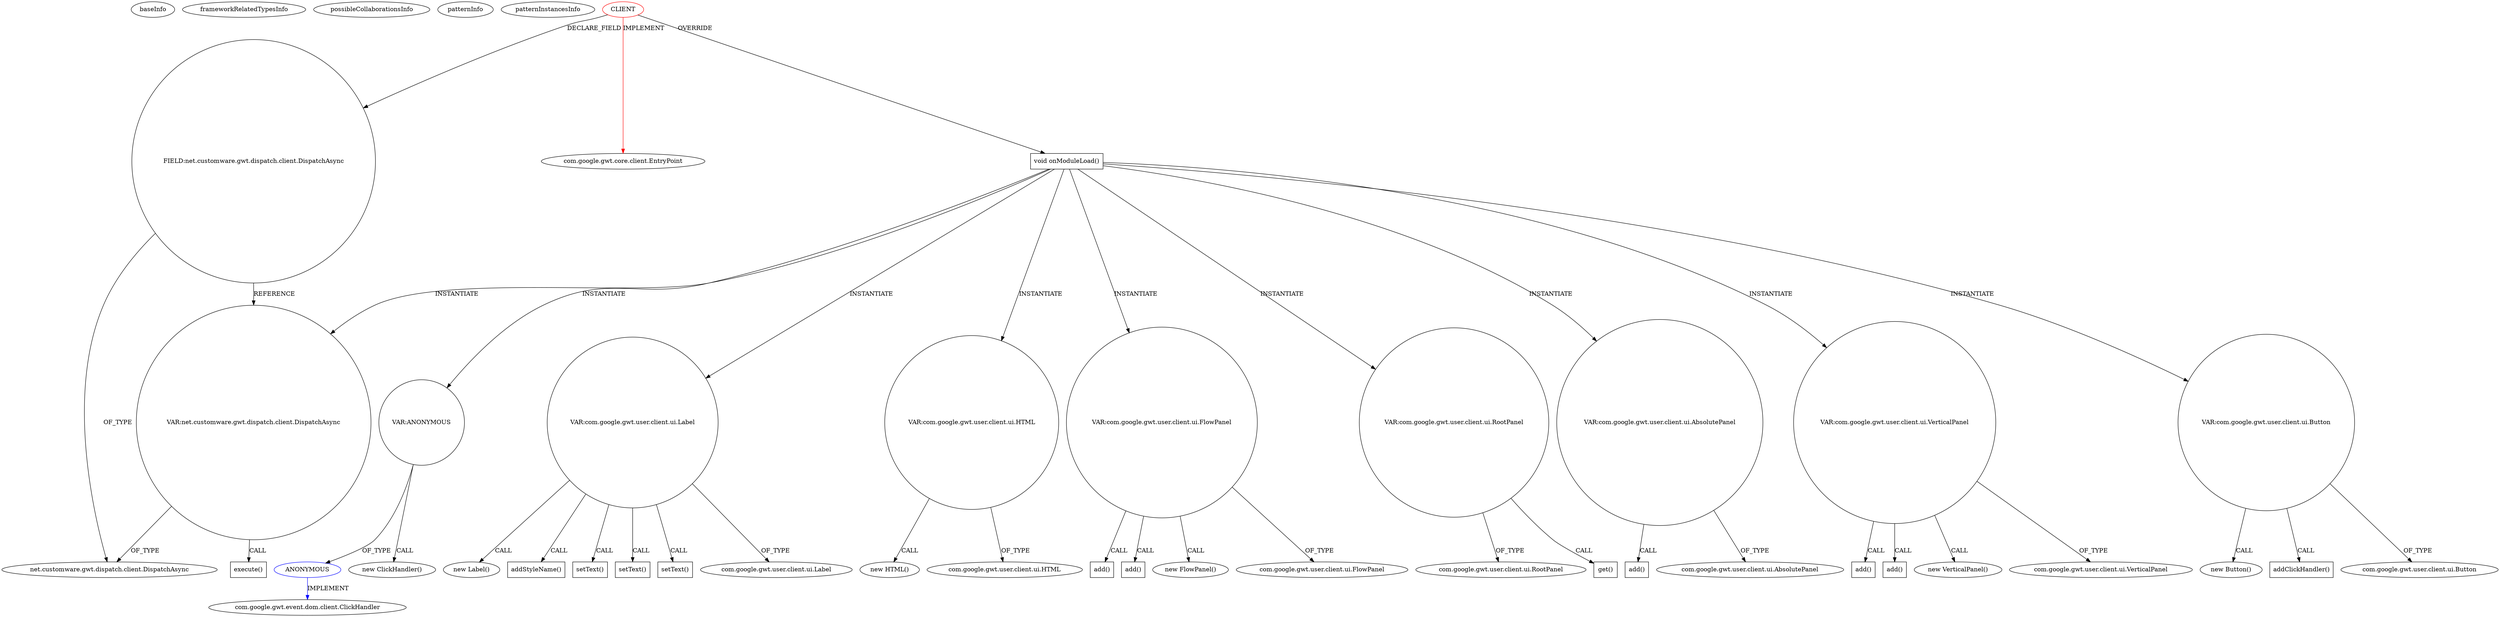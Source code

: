 digraph {
baseInfo[graphId=1348,category="pattern",isAnonymous=false,possibleRelation=true]
frameworkRelatedTypesInfo[0="com.google.gwt.core.client.EntryPoint"]
possibleCollaborationsInfo[0="1348~INSTANTIATION-OVERRIDING_METHOD_DECLARATION-~com.google.gwt.core.client.EntryPoint ~com.google.gwt.event.dom.client.ClickHandler ~false~true"]
patternInfo[frequency=3.0,patternRootClient=0]
patternInstancesInfo[0="rombert-gwt-dispatch-sample~/rombert-gwt-dispatch-sample/gwt-dispatch-sample-master/dispatch-sample-spring/src/main/java/ro/lmn/gwt/dispatch/spring/client/SpringApplication.java~SpringApplication~4434",1="rombert-gwt-dispatch-sample~/rombert-gwt-dispatch-sample/gwt-dispatch-sample-master/dispatch-sample-guice/src/main/java/ro/lmn/gwt/dispatch/guice/client/GuiceApplication.java~GuiceApplication~4424",2="rombert-gwt-dispatch-sample~/rombert-gwt-dispatch-sample/gwt-dispatch-sample-master/dispatch-sample-manual/src/main/java/ro/lmn/gwt/dispatch/client/Application.java~Application~4429"]
3[label="net.customware.gwt.dispatch.client.DispatchAsync",vertexType="FRAMEWORK_INTERFACE_TYPE",isFrameworkType=false]
2[label="FIELD:net.customware.gwt.dispatch.client.DispatchAsync",vertexType="FIELD_DECLARATION",isFrameworkType=false,shape=circle]
0[label="CLIENT",vertexType="ROOT_CLIENT_CLASS_DECLARATION",isFrameworkType=false,color=red]
1[label="com.google.gwt.core.client.EntryPoint",vertexType="FRAMEWORK_INTERFACE_TYPE",isFrameworkType=false]
29[label="VAR:net.customware.gwt.dispatch.client.DispatchAsync",vertexType="VARIABLE_EXPRESION",isFrameworkType=false,shape=circle]
30[label="execute()",vertexType="INSIDE_CALL",isFrameworkType=false,shape=box]
4[label="void onModuleLoad()",vertexType="OVERRIDING_METHOD_DECLARATION",isFrameworkType=false,shape=box]
24[label="VAR:ANONYMOUS",vertexType="VARIABLE_EXPRESION",isFrameworkType=false,shape=circle]
25[label="ANONYMOUS",vertexType="REFERENCE_ANONYMOUS_DECLARATION",isFrameworkType=false,color=blue]
14[label="VAR:com.google.gwt.user.client.ui.Label",vertexType="VARIABLE_EXPRESION",isFrameworkType=false,shape=circle]
13[label="new Label()",vertexType="CONSTRUCTOR_CALL",isFrameworkType=false]
11[label="VAR:com.google.gwt.user.client.ui.HTML",vertexType="VARIABLE_EXPRESION",isFrameworkType=false,shape=circle]
10[label="new HTML()",vertexType="CONSTRUCTOR_CALL",isFrameworkType=false]
12[label="com.google.gwt.user.client.ui.HTML",vertexType="FRAMEWORK_CLASS_TYPE",isFrameworkType=false]
17[label="addStyleName()",vertexType="INSIDE_CALL",isFrameworkType=false,shape=box]
26[label="com.google.gwt.event.dom.client.ClickHandler",vertexType="FRAMEWORK_INTERFACE_TYPE",isFrameworkType=false]
33[label="setText()",vertexType="INSIDE_CALL",isFrameworkType=false,shape=box]
28[label="setText()",vertexType="INSIDE_CALL",isFrameworkType=false,shape=box]
35[label="setText()",vertexType="INSIDE_CALL",isFrameworkType=false,shape=box]
37[label="VAR:com.google.gwt.user.client.ui.FlowPanel",vertexType="VARIABLE_EXPRESION",isFrameworkType=false,shape=circle]
40[label="add()",vertexType="INSIDE_CALL",isFrameworkType=false,shape=box]
42[label="add()",vertexType="INSIDE_CALL",isFrameworkType=false,shape=box]
36[label="new FlowPanel()",vertexType="CONSTRUCTOR_CALL",isFrameworkType=false]
38[label="com.google.gwt.user.client.ui.FlowPanel",vertexType="FRAMEWORK_CLASS_TYPE",isFrameworkType=false]
15[label="com.google.gwt.user.client.ui.Label",vertexType="FRAMEWORK_CLASS_TYPE",isFrameworkType=false]
48[label="VAR:com.google.gwt.user.client.ui.RootPanel",vertexType="VARIABLE_EXPRESION",isFrameworkType=false,shape=circle]
50[label="com.google.gwt.user.client.ui.RootPanel",vertexType="FRAMEWORK_CLASS_TYPE",isFrameworkType=false]
49[label="get()",vertexType="INSIDE_CALL",isFrameworkType=false,shape=box]
45[label="VAR:com.google.gwt.user.client.ui.AbsolutePanel",vertexType="VARIABLE_EXPRESION",isFrameworkType=false,shape=circle]
46[label="add()",vertexType="INSIDE_CALL",isFrameworkType=false,shape=box]
47[label="com.google.gwt.user.client.ui.AbsolutePanel",vertexType="FRAMEWORK_CLASS_TYPE",isFrameworkType=false]
6[label="VAR:com.google.gwt.user.client.ui.VerticalPanel",vertexType="VARIABLE_EXPRESION",isFrameworkType=false,shape=circle]
44[label="add()",vertexType="INSIDE_CALL",isFrameworkType=false,shape=box]
9[label="add()",vertexType="INSIDE_CALL",isFrameworkType=false,shape=box]
5[label="new VerticalPanel()",vertexType="CONSTRUCTOR_CALL",isFrameworkType=false]
7[label="com.google.gwt.user.client.ui.VerticalPanel",vertexType="FRAMEWORK_CLASS_TYPE",isFrameworkType=false]
23[label="new ClickHandler()",vertexType="CONSTRUCTOR_CALL",isFrameworkType=false]
19[label="VAR:com.google.gwt.user.client.ui.Button",vertexType="VARIABLE_EXPRESION",isFrameworkType=false,shape=circle]
18[label="new Button()",vertexType="CONSTRUCTOR_CALL",isFrameworkType=false]
22[label="addClickHandler()",vertexType="INSIDE_CALL",isFrameworkType=false,shape=box]
20[label="com.google.gwt.user.client.ui.Button",vertexType="FRAMEWORK_CLASS_TYPE",isFrameworkType=false]
29->3[label="OF_TYPE"]
4->37[label="INSTANTIATE"]
6->44[label="CALL"]
29->30[label="CALL"]
45->47[label="OF_TYPE"]
4->11[label="INSTANTIATE"]
14->17[label="CALL"]
0->4[label="OVERRIDE"]
37->38[label="OF_TYPE"]
4->45[label="INSTANTIATE"]
25->26[label="IMPLEMENT",color=blue]
14->28[label="CALL"]
2->29[label="REFERENCE"]
45->46[label="CALL"]
6->7[label="OF_TYPE"]
6->5[label="CALL"]
11->10[label="CALL"]
37->36[label="CALL"]
0->1[label="IMPLEMENT",color=red]
4->48[label="INSTANTIATE"]
0->2[label="DECLARE_FIELD"]
11->12[label="OF_TYPE"]
37->40[label="CALL"]
14->15[label="OF_TYPE"]
14->35[label="CALL"]
24->23[label="CALL"]
14->33[label="CALL"]
14->13[label="CALL"]
4->29[label="INSTANTIATE"]
4->24[label="INSTANTIATE"]
37->42[label="CALL"]
6->9[label="CALL"]
48->49[label="CALL"]
4->14[label="INSTANTIATE"]
4->6[label="INSTANTIATE"]
24->25[label="OF_TYPE"]
19->18[label="CALL"]
19->20[label="OF_TYPE"]
2->3[label="OF_TYPE"]
48->50[label="OF_TYPE"]
4->19[label="INSTANTIATE"]
19->22[label="CALL"]
}
